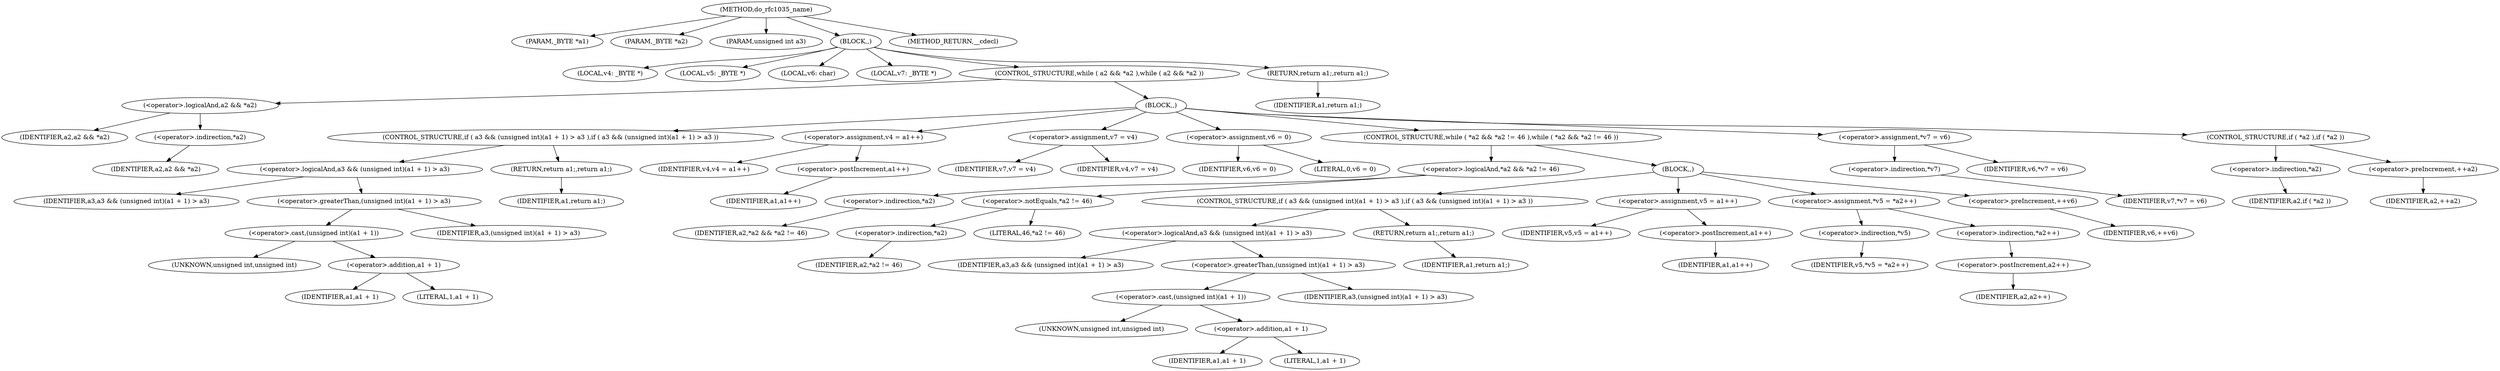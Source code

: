 digraph do_rfc1035_name {  
"1000105" [label = "(METHOD,do_rfc1035_name)" ]
"1000106" [label = "(PARAM,_BYTE *a1)" ]
"1000107" [label = "(PARAM,_BYTE *a2)" ]
"1000108" [label = "(PARAM,unsigned int a3)" ]
"1000109" [label = "(BLOCK,,)" ]
"1000110" [label = "(LOCAL,v4: _BYTE *)" ]
"1000111" [label = "(LOCAL,v5: _BYTE *)" ]
"1000112" [label = "(LOCAL,v6: char)" ]
"1000113" [label = "(LOCAL,v7: _BYTE *)" ]
"1000114" [label = "(CONTROL_STRUCTURE,while ( a2 && *a2 ),while ( a2 && *a2 ))" ]
"1000115" [label = "(<operator>.logicalAnd,a2 && *a2)" ]
"1000116" [label = "(IDENTIFIER,a2,a2 && *a2)" ]
"1000117" [label = "(<operator>.indirection,*a2)" ]
"1000118" [label = "(IDENTIFIER,a2,a2 && *a2)" ]
"1000119" [label = "(BLOCK,,)" ]
"1000120" [label = "(CONTROL_STRUCTURE,if ( a3 && (unsigned int)(a1 + 1) > a3 ),if ( a3 && (unsigned int)(a1 + 1) > a3 ))" ]
"1000121" [label = "(<operator>.logicalAnd,a3 && (unsigned int)(a1 + 1) > a3)" ]
"1000122" [label = "(IDENTIFIER,a3,a3 && (unsigned int)(a1 + 1) > a3)" ]
"1000123" [label = "(<operator>.greaterThan,(unsigned int)(a1 + 1) > a3)" ]
"1000124" [label = "(<operator>.cast,(unsigned int)(a1 + 1))" ]
"1000125" [label = "(UNKNOWN,unsigned int,unsigned int)" ]
"1000126" [label = "(<operator>.addition,a1 + 1)" ]
"1000127" [label = "(IDENTIFIER,a1,a1 + 1)" ]
"1000128" [label = "(LITERAL,1,a1 + 1)" ]
"1000129" [label = "(IDENTIFIER,a3,(unsigned int)(a1 + 1) > a3)" ]
"1000130" [label = "(RETURN,return a1;,return a1;)" ]
"1000131" [label = "(IDENTIFIER,a1,return a1;)" ]
"1000132" [label = "(<operator>.assignment,v4 = a1++)" ]
"1000133" [label = "(IDENTIFIER,v4,v4 = a1++)" ]
"1000134" [label = "(<operator>.postIncrement,a1++)" ]
"1000135" [label = "(IDENTIFIER,a1,a1++)" ]
"1000136" [label = "(<operator>.assignment,v7 = v4)" ]
"1000137" [label = "(IDENTIFIER,v7,v7 = v4)" ]
"1000138" [label = "(IDENTIFIER,v4,v7 = v4)" ]
"1000139" [label = "(<operator>.assignment,v6 = 0)" ]
"1000140" [label = "(IDENTIFIER,v6,v6 = 0)" ]
"1000141" [label = "(LITERAL,0,v6 = 0)" ]
"1000142" [label = "(CONTROL_STRUCTURE,while ( *a2 && *a2 != 46 ),while ( *a2 && *a2 != 46 ))" ]
"1000143" [label = "(<operator>.logicalAnd,*a2 && *a2 != 46)" ]
"1000144" [label = "(<operator>.indirection,*a2)" ]
"1000145" [label = "(IDENTIFIER,a2,*a2 && *a2 != 46)" ]
"1000146" [label = "(<operator>.notEquals,*a2 != 46)" ]
"1000147" [label = "(<operator>.indirection,*a2)" ]
"1000148" [label = "(IDENTIFIER,a2,*a2 != 46)" ]
"1000149" [label = "(LITERAL,46,*a2 != 46)" ]
"1000150" [label = "(BLOCK,,)" ]
"1000151" [label = "(CONTROL_STRUCTURE,if ( a3 && (unsigned int)(a1 + 1) > a3 ),if ( a3 && (unsigned int)(a1 + 1) > a3 ))" ]
"1000152" [label = "(<operator>.logicalAnd,a3 && (unsigned int)(a1 + 1) > a3)" ]
"1000153" [label = "(IDENTIFIER,a3,a3 && (unsigned int)(a1 + 1) > a3)" ]
"1000154" [label = "(<operator>.greaterThan,(unsigned int)(a1 + 1) > a3)" ]
"1000155" [label = "(<operator>.cast,(unsigned int)(a1 + 1))" ]
"1000156" [label = "(UNKNOWN,unsigned int,unsigned int)" ]
"1000157" [label = "(<operator>.addition,a1 + 1)" ]
"1000158" [label = "(IDENTIFIER,a1,a1 + 1)" ]
"1000159" [label = "(LITERAL,1,a1 + 1)" ]
"1000160" [label = "(IDENTIFIER,a3,(unsigned int)(a1 + 1) > a3)" ]
"1000161" [label = "(RETURN,return a1;,return a1;)" ]
"1000162" [label = "(IDENTIFIER,a1,return a1;)" ]
"1000163" [label = "(<operator>.assignment,v5 = a1++)" ]
"1000164" [label = "(IDENTIFIER,v5,v5 = a1++)" ]
"1000165" [label = "(<operator>.postIncrement,a1++)" ]
"1000166" [label = "(IDENTIFIER,a1,a1++)" ]
"1000167" [label = "(<operator>.assignment,*v5 = *a2++)" ]
"1000168" [label = "(<operator>.indirection,*v5)" ]
"1000169" [label = "(IDENTIFIER,v5,*v5 = *a2++)" ]
"1000170" [label = "(<operator>.indirection,*a2++)" ]
"1000171" [label = "(<operator>.postIncrement,a2++)" ]
"1000172" [label = "(IDENTIFIER,a2,a2++)" ]
"1000173" [label = "(<operator>.preIncrement,++v6)" ]
"1000174" [label = "(IDENTIFIER,v6,++v6)" ]
"1000175" [label = "(<operator>.assignment,*v7 = v6)" ]
"1000176" [label = "(<operator>.indirection,*v7)" ]
"1000177" [label = "(IDENTIFIER,v7,*v7 = v6)" ]
"1000178" [label = "(IDENTIFIER,v6,*v7 = v6)" ]
"1000179" [label = "(CONTROL_STRUCTURE,if ( *a2 ),if ( *a2 ))" ]
"1000180" [label = "(<operator>.indirection,*a2)" ]
"1000181" [label = "(IDENTIFIER,a2,if ( *a2 ))" ]
"1000182" [label = "(<operator>.preIncrement,++a2)" ]
"1000183" [label = "(IDENTIFIER,a2,++a2)" ]
"1000184" [label = "(RETURN,return a1;,return a1;)" ]
"1000185" [label = "(IDENTIFIER,a1,return a1;)" ]
"1000186" [label = "(METHOD_RETURN,__cdecl)" ]
  "1000105" -> "1000106" 
  "1000105" -> "1000107" 
  "1000105" -> "1000108" 
  "1000105" -> "1000109" 
  "1000105" -> "1000186" 
  "1000109" -> "1000110" 
  "1000109" -> "1000111" 
  "1000109" -> "1000112" 
  "1000109" -> "1000113" 
  "1000109" -> "1000114" 
  "1000109" -> "1000184" 
  "1000114" -> "1000115" 
  "1000114" -> "1000119" 
  "1000115" -> "1000116" 
  "1000115" -> "1000117" 
  "1000117" -> "1000118" 
  "1000119" -> "1000120" 
  "1000119" -> "1000132" 
  "1000119" -> "1000136" 
  "1000119" -> "1000139" 
  "1000119" -> "1000142" 
  "1000119" -> "1000175" 
  "1000119" -> "1000179" 
  "1000120" -> "1000121" 
  "1000120" -> "1000130" 
  "1000121" -> "1000122" 
  "1000121" -> "1000123" 
  "1000123" -> "1000124" 
  "1000123" -> "1000129" 
  "1000124" -> "1000125" 
  "1000124" -> "1000126" 
  "1000126" -> "1000127" 
  "1000126" -> "1000128" 
  "1000130" -> "1000131" 
  "1000132" -> "1000133" 
  "1000132" -> "1000134" 
  "1000134" -> "1000135" 
  "1000136" -> "1000137" 
  "1000136" -> "1000138" 
  "1000139" -> "1000140" 
  "1000139" -> "1000141" 
  "1000142" -> "1000143" 
  "1000142" -> "1000150" 
  "1000143" -> "1000144" 
  "1000143" -> "1000146" 
  "1000144" -> "1000145" 
  "1000146" -> "1000147" 
  "1000146" -> "1000149" 
  "1000147" -> "1000148" 
  "1000150" -> "1000151" 
  "1000150" -> "1000163" 
  "1000150" -> "1000167" 
  "1000150" -> "1000173" 
  "1000151" -> "1000152" 
  "1000151" -> "1000161" 
  "1000152" -> "1000153" 
  "1000152" -> "1000154" 
  "1000154" -> "1000155" 
  "1000154" -> "1000160" 
  "1000155" -> "1000156" 
  "1000155" -> "1000157" 
  "1000157" -> "1000158" 
  "1000157" -> "1000159" 
  "1000161" -> "1000162" 
  "1000163" -> "1000164" 
  "1000163" -> "1000165" 
  "1000165" -> "1000166" 
  "1000167" -> "1000168" 
  "1000167" -> "1000170" 
  "1000168" -> "1000169" 
  "1000170" -> "1000171" 
  "1000171" -> "1000172" 
  "1000173" -> "1000174" 
  "1000175" -> "1000176" 
  "1000175" -> "1000178" 
  "1000176" -> "1000177" 
  "1000179" -> "1000180" 
  "1000179" -> "1000182" 
  "1000180" -> "1000181" 
  "1000182" -> "1000183" 
  "1000184" -> "1000185" 
}
